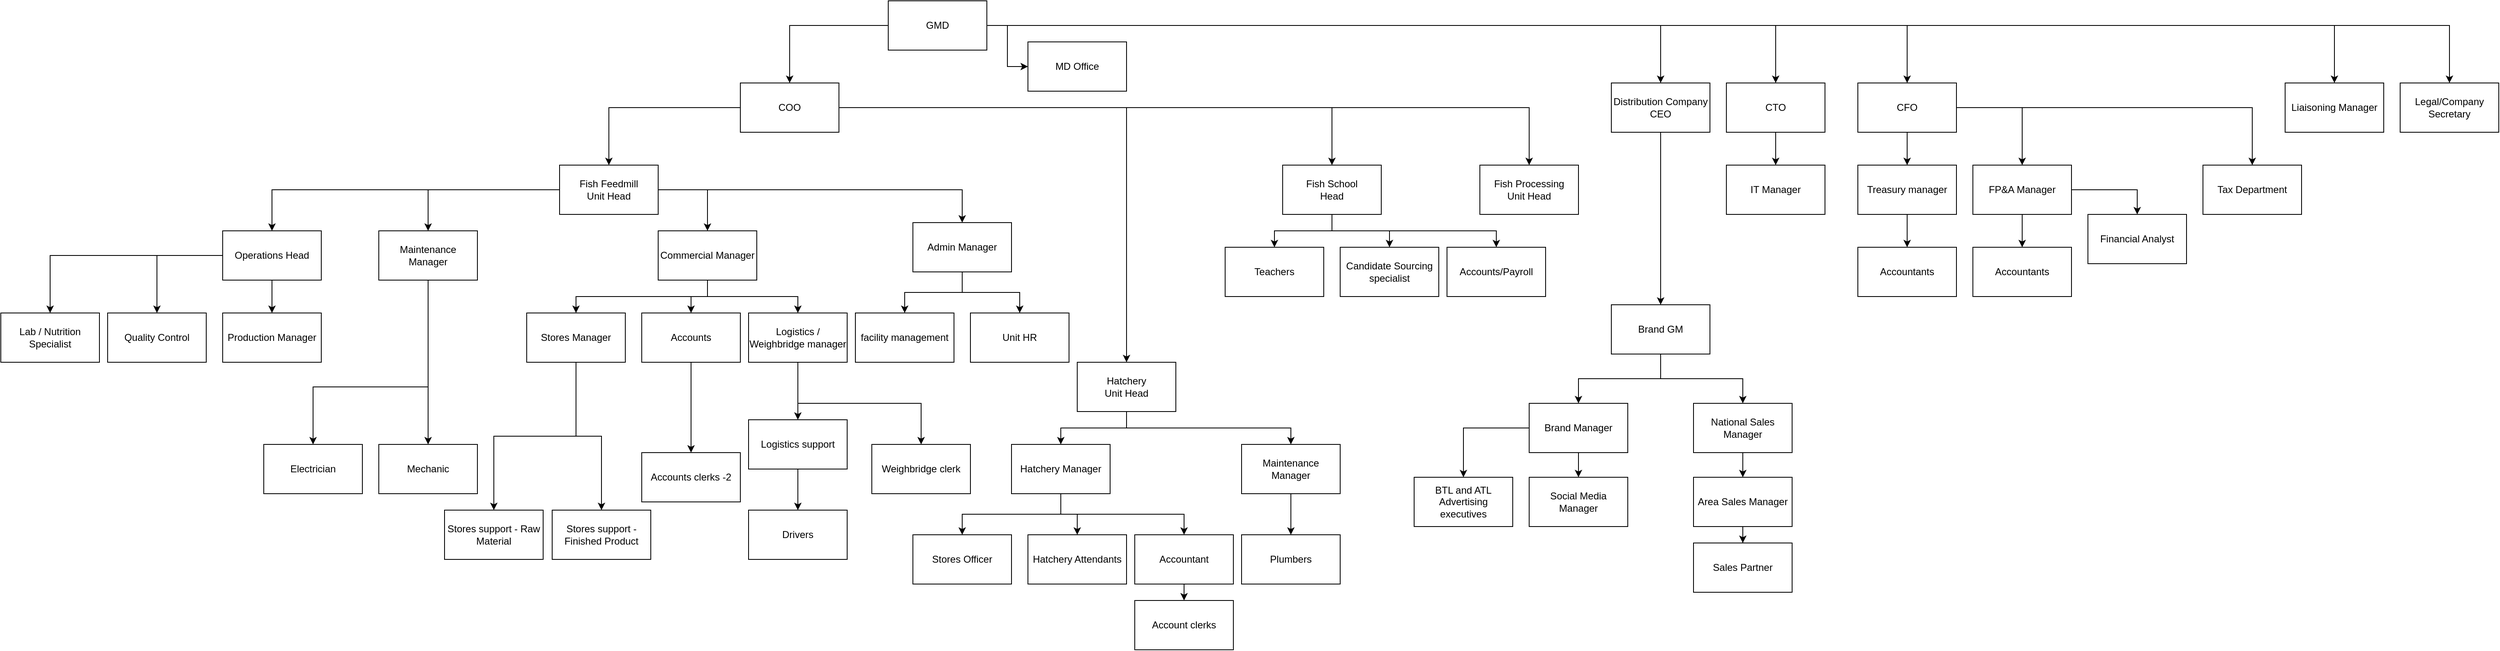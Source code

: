 <mxfile version="14.4.4" type="github">
  <diagram id="Kzd6qc9SWuHuXQYlOQcU" name="Page-1">
    <mxGraphModel dx="1958" dy="482" grid="1" gridSize="10" guides="1" tooltips="1" connect="1" arrows="1" fold="1" page="1" pageScale="1" pageWidth="850" pageHeight="1100" math="0" shadow="0">
      <root>
        <mxCell id="OR51J7Q1JQz4mwMi_YMv-0" />
        <mxCell id="OR51J7Q1JQz4mwMi_YMv-1" parent="OR51J7Q1JQz4mwMi_YMv-0" />
        <mxCell id="HXOrBYoTKEZLP9ldYBDf-1" value="" style="edgeStyle=orthogonalEdgeStyle;rounded=0;orthogonalLoop=1;jettySize=auto;html=1;" parent="OR51J7Q1JQz4mwMi_YMv-1" source="OR51J7Q1JQz4mwMi_YMv-3" target="HXOrBYoTKEZLP9ldYBDf-0" edge="1">
          <mxGeometry relative="1" as="geometry" />
        </mxCell>
        <mxCell id="HXOrBYoTKEZLP9ldYBDf-3" value="" style="edgeStyle=orthogonalEdgeStyle;rounded=0;orthogonalLoop=1;jettySize=auto;html=1;" parent="OR51J7Q1JQz4mwMi_YMv-1" source="OR51J7Q1JQz4mwMi_YMv-3" target="HXOrBYoTKEZLP9ldYBDf-2" edge="1">
          <mxGeometry relative="1" as="geometry" />
        </mxCell>
        <mxCell id="eazAzWpYggoECvpDYvyk-34" style="edgeStyle=orthogonalEdgeStyle;rounded=0;orthogonalLoop=1;jettySize=auto;html=1;exitX=1;exitY=0.5;exitDx=0;exitDy=0;" parent="OR51J7Q1JQz4mwMi_YMv-1" source="OR51J7Q1JQz4mwMi_YMv-3" target="eazAzWpYggoECvpDYvyk-33" edge="1">
          <mxGeometry relative="1" as="geometry" />
        </mxCell>
        <mxCell id="eazAzWpYggoECvpDYvyk-36" style="edgeStyle=orthogonalEdgeStyle;rounded=0;orthogonalLoop=1;jettySize=auto;html=1;exitX=1;exitY=0.5;exitDx=0;exitDy=0;entryX=0.5;entryY=0;entryDx=0;entryDy=0;" parent="OR51J7Q1JQz4mwMi_YMv-1" source="OR51J7Q1JQz4mwMi_YMv-3" target="eazAzWpYggoECvpDYvyk-35" edge="1">
          <mxGeometry relative="1" as="geometry" />
        </mxCell>
        <mxCell id="eazAzWpYggoECvpDYvyk-38" style="edgeStyle=orthogonalEdgeStyle;rounded=0;orthogonalLoop=1;jettySize=auto;html=1;exitX=1;exitY=0.5;exitDx=0;exitDy=0;entryX=0.5;entryY=0;entryDx=0;entryDy=0;" parent="OR51J7Q1JQz4mwMi_YMv-1" source="OR51J7Q1JQz4mwMi_YMv-3" target="eazAzWpYggoECvpDYvyk-37" edge="1">
          <mxGeometry relative="1" as="geometry" />
        </mxCell>
        <mxCell id="LCuynPkq_SxRRPHgawz0-4" style="edgeStyle=orthogonalEdgeStyle;rounded=0;orthogonalLoop=1;jettySize=auto;html=1;exitX=1;exitY=0.5;exitDx=0;exitDy=0;entryX=0.5;entryY=0;entryDx=0;entryDy=0;" parent="OR51J7Q1JQz4mwMi_YMv-1" source="OR51J7Q1JQz4mwMi_YMv-3" target="LCuynPkq_SxRRPHgawz0-1" edge="1">
          <mxGeometry relative="1" as="geometry" />
        </mxCell>
        <mxCell id="LCuynPkq_SxRRPHgawz0-5" style="edgeStyle=orthogonalEdgeStyle;rounded=0;orthogonalLoop=1;jettySize=auto;html=1;exitX=1;exitY=0.5;exitDx=0;exitDy=0;entryX=0.5;entryY=0;entryDx=0;entryDy=0;" parent="OR51J7Q1JQz4mwMi_YMv-1" source="OR51J7Q1JQz4mwMi_YMv-3" target="LCuynPkq_SxRRPHgawz0-2" edge="1">
          <mxGeometry relative="1" as="geometry" />
        </mxCell>
        <mxCell id="OR51J7Q1JQz4mwMi_YMv-3" value="GMD" style="rounded=0;whiteSpace=wrap;html=1;" parent="OR51J7Q1JQz4mwMi_YMv-1" vertex="1">
          <mxGeometry x="560" y="20" width="120" height="60" as="geometry" />
        </mxCell>
        <mxCell id="eazAzWpYggoECvpDYvyk-1" value="" style="edgeStyle=orthogonalEdgeStyle;rounded=0;orthogonalLoop=1;jettySize=auto;html=1;" parent="OR51J7Q1JQz4mwMi_YMv-1" source="HXOrBYoTKEZLP9ldYBDf-0" target="eazAzWpYggoECvpDYvyk-0" edge="1">
          <mxGeometry relative="1" as="geometry" />
        </mxCell>
        <mxCell id="eazAzWpYggoECvpDYvyk-30" value="" style="edgeStyle=orthogonalEdgeStyle;rounded=0;orthogonalLoop=1;jettySize=auto;html=1;" parent="OR51J7Q1JQz4mwMi_YMv-1" source="HXOrBYoTKEZLP9ldYBDf-0" target="eazAzWpYggoECvpDYvyk-29" edge="1">
          <mxGeometry relative="1" as="geometry" />
        </mxCell>
        <mxCell id="eazAzWpYggoECvpDYvyk-32" style="edgeStyle=orthogonalEdgeStyle;rounded=0;orthogonalLoop=1;jettySize=auto;html=1;exitX=1;exitY=0.5;exitDx=0;exitDy=0;" parent="OR51J7Q1JQz4mwMi_YMv-1" source="HXOrBYoTKEZLP9ldYBDf-0" target="eazAzWpYggoECvpDYvyk-31" edge="1">
          <mxGeometry relative="1" as="geometry" />
        </mxCell>
        <mxCell id="LCuynPkq_SxRRPHgawz0-10" style="edgeStyle=orthogonalEdgeStyle;rounded=0;orthogonalLoop=1;jettySize=auto;html=1;exitX=1;exitY=0.5;exitDx=0;exitDy=0;entryX=0.5;entryY=0;entryDx=0;entryDy=0;" parent="OR51J7Q1JQz4mwMi_YMv-1" source="HXOrBYoTKEZLP9ldYBDf-0" target="LCuynPkq_SxRRPHgawz0-8" edge="1">
          <mxGeometry relative="1" as="geometry" />
        </mxCell>
        <mxCell id="HXOrBYoTKEZLP9ldYBDf-0" value="COO" style="rounded=0;whiteSpace=wrap;html=1;" parent="OR51J7Q1JQz4mwMi_YMv-1" vertex="1">
          <mxGeometry x="380" y="120" width="120" height="60" as="geometry" />
        </mxCell>
        <mxCell id="HXOrBYoTKEZLP9ldYBDf-2" value="MD Office" style="rounded=0;whiteSpace=wrap;html=1;" parent="OR51J7Q1JQz4mwMi_YMv-1" vertex="1">
          <mxGeometry x="730" y="70" width="120" height="60" as="geometry" />
        </mxCell>
        <mxCell id="eazAzWpYggoECvpDYvyk-3" value="" style="edgeStyle=orthogonalEdgeStyle;rounded=0;orthogonalLoop=1;jettySize=auto;html=1;" parent="OR51J7Q1JQz4mwMi_YMv-1" source="eazAzWpYggoECvpDYvyk-0" target="eazAzWpYggoECvpDYvyk-2" edge="1">
          <mxGeometry relative="1" as="geometry" />
        </mxCell>
        <mxCell id="eazAzWpYggoECvpDYvyk-10" style="edgeStyle=orthogonalEdgeStyle;rounded=0;orthogonalLoop=1;jettySize=auto;html=1;exitX=1;exitY=0.5;exitDx=0;exitDy=0;entryX=0.5;entryY=0;entryDx=0;entryDy=0;" parent="OR51J7Q1JQz4mwMi_YMv-1" source="eazAzWpYggoECvpDYvyk-0" target="eazAzWpYggoECvpDYvyk-8" edge="1">
          <mxGeometry relative="1" as="geometry" />
        </mxCell>
        <mxCell id="eazAzWpYggoECvpDYvyk-12" style="edgeStyle=orthogonalEdgeStyle;rounded=0;orthogonalLoop=1;jettySize=auto;html=1;exitX=0;exitY=0.5;exitDx=0;exitDy=0;" parent="OR51J7Q1JQz4mwMi_YMv-1" source="eazAzWpYggoECvpDYvyk-0" target="eazAzWpYggoECvpDYvyk-6" edge="1">
          <mxGeometry relative="1" as="geometry" />
        </mxCell>
        <mxCell id="eazAzWpYggoECvpDYvyk-13" style="edgeStyle=orthogonalEdgeStyle;rounded=0;orthogonalLoop=1;jettySize=auto;html=1;exitX=1;exitY=0.5;exitDx=0;exitDy=0;" parent="OR51J7Q1JQz4mwMi_YMv-1" source="eazAzWpYggoECvpDYvyk-0" target="eazAzWpYggoECvpDYvyk-4" edge="1">
          <mxGeometry relative="1" as="geometry" />
        </mxCell>
        <mxCell id="eazAzWpYggoECvpDYvyk-0" value="Fish Feedmill&lt;br&gt;Unit Head" style="rounded=0;whiteSpace=wrap;html=1;" parent="OR51J7Q1JQz4mwMi_YMv-1" vertex="1">
          <mxGeometry x="160" y="220" width="120" height="60" as="geometry" />
        </mxCell>
        <mxCell id="hFyjA-U5rJ2yNpyNRi_4-23" value="" style="edgeStyle=orthogonalEdgeStyle;rounded=0;orthogonalLoop=1;jettySize=auto;html=1;" parent="OR51J7Q1JQz4mwMi_YMv-1" source="eazAzWpYggoECvpDYvyk-2" target="hFyjA-U5rJ2yNpyNRi_4-22" edge="1">
          <mxGeometry relative="1" as="geometry" />
        </mxCell>
        <mxCell id="hFyjA-U5rJ2yNpyNRi_4-25" value="" style="edgeStyle=orthogonalEdgeStyle;rounded=0;orthogonalLoop=1;jettySize=auto;html=1;" parent="OR51J7Q1JQz4mwMi_YMv-1" source="eazAzWpYggoECvpDYvyk-2" target="hFyjA-U5rJ2yNpyNRi_4-24" edge="1">
          <mxGeometry relative="1" as="geometry" />
        </mxCell>
        <mxCell id="hFyjA-U5rJ2yNpyNRi_4-27" style="edgeStyle=orthogonalEdgeStyle;rounded=0;orthogonalLoop=1;jettySize=auto;html=1;exitX=0;exitY=0.5;exitDx=0;exitDy=0;entryX=0.5;entryY=0;entryDx=0;entryDy=0;" parent="OR51J7Q1JQz4mwMi_YMv-1" source="eazAzWpYggoECvpDYvyk-2" target="hFyjA-U5rJ2yNpyNRi_4-26" edge="1">
          <mxGeometry relative="1" as="geometry" />
        </mxCell>
        <mxCell id="eazAzWpYggoECvpDYvyk-2" value="Operations Head" style="whiteSpace=wrap;html=1;rounded=0;" parent="OR51J7Q1JQz4mwMi_YMv-1" vertex="1">
          <mxGeometry x="-250" y="300" width="120" height="60" as="geometry" />
        </mxCell>
        <mxCell id="eazAzWpYggoECvpDYvyk-21" value="" style="edgeStyle=orthogonalEdgeStyle;rounded=0;orthogonalLoop=1;jettySize=auto;html=1;" parent="OR51J7Q1JQz4mwMi_YMv-1" source="eazAzWpYggoECvpDYvyk-4" target="eazAzWpYggoECvpDYvyk-20" edge="1">
          <mxGeometry relative="1" as="geometry" />
        </mxCell>
        <mxCell id="eazAzWpYggoECvpDYvyk-26" style="edgeStyle=orthogonalEdgeStyle;rounded=0;orthogonalLoop=1;jettySize=auto;html=1;exitX=0.5;exitY=1;exitDx=0;exitDy=0;entryX=0.5;entryY=0;entryDx=0;entryDy=0;" parent="OR51J7Q1JQz4mwMi_YMv-1" source="eazAzWpYggoECvpDYvyk-4" target="eazAzWpYggoECvpDYvyk-22" edge="1">
          <mxGeometry relative="1" as="geometry" />
        </mxCell>
        <mxCell id="eazAzWpYggoECvpDYvyk-28" style="edgeStyle=orthogonalEdgeStyle;rounded=0;orthogonalLoop=1;jettySize=auto;html=1;exitX=0.5;exitY=1;exitDx=0;exitDy=0;entryX=0.5;entryY=0;entryDx=0;entryDy=0;" parent="OR51J7Q1JQz4mwMi_YMv-1" source="eazAzWpYggoECvpDYvyk-4" target="eazAzWpYggoECvpDYvyk-27" edge="1">
          <mxGeometry relative="1" as="geometry" />
        </mxCell>
        <mxCell id="eazAzWpYggoECvpDYvyk-4" value="Commercial Manager" style="whiteSpace=wrap;html=1;rounded=0;" parent="OR51J7Q1JQz4mwMi_YMv-1" vertex="1">
          <mxGeometry x="280" y="300" width="120" height="60" as="geometry" />
        </mxCell>
        <mxCell id="hFyjA-U5rJ2yNpyNRi_4-11" value="" style="edgeStyle=orthogonalEdgeStyle;rounded=0;orthogonalLoop=1;jettySize=auto;html=1;" parent="OR51J7Q1JQz4mwMi_YMv-1" source="eazAzWpYggoECvpDYvyk-6" target="hFyjA-U5rJ2yNpyNRi_4-10" edge="1">
          <mxGeometry relative="1" as="geometry" />
        </mxCell>
        <mxCell id="hFyjA-U5rJ2yNpyNRi_4-16" style="edgeStyle=orthogonalEdgeStyle;rounded=0;orthogonalLoop=1;jettySize=auto;html=1;exitX=0.5;exitY=1;exitDx=0;exitDy=0;entryX=0.5;entryY=0;entryDx=0;entryDy=0;" parent="OR51J7Q1JQz4mwMi_YMv-1" source="eazAzWpYggoECvpDYvyk-6" target="hFyjA-U5rJ2yNpyNRi_4-13" edge="1">
          <mxGeometry relative="1" as="geometry">
            <Array as="points">
              <mxPoint y="490" />
              <mxPoint x="-140" y="490" />
            </Array>
          </mxGeometry>
        </mxCell>
        <mxCell id="eazAzWpYggoECvpDYvyk-6" value="Maintenance Manager" style="whiteSpace=wrap;html=1;rounded=0;" parent="OR51J7Q1JQz4mwMi_YMv-1" vertex="1">
          <mxGeometry x="-60" y="300" width="120" height="60" as="geometry" />
        </mxCell>
        <mxCell id="eazAzWpYggoECvpDYvyk-15" value="" style="edgeStyle=orthogonalEdgeStyle;rounded=0;orthogonalLoop=1;jettySize=auto;html=1;" parent="OR51J7Q1JQz4mwMi_YMv-1" source="eazAzWpYggoECvpDYvyk-8" target="eazAzWpYggoECvpDYvyk-14" edge="1">
          <mxGeometry relative="1" as="geometry" />
        </mxCell>
        <mxCell id="eazAzWpYggoECvpDYvyk-16" style="edgeStyle=orthogonalEdgeStyle;rounded=0;orthogonalLoop=1;jettySize=auto;html=1;exitX=0.5;exitY=1;exitDx=0;exitDy=0;entryX=0.5;entryY=0;entryDx=0;entryDy=0;" parent="OR51J7Q1JQz4mwMi_YMv-1" source="eazAzWpYggoECvpDYvyk-8" target="eazAzWpYggoECvpDYvyk-17" edge="1">
          <mxGeometry relative="1" as="geometry">
            <mxPoint x="580" y="400" as="targetPoint" />
          </mxGeometry>
        </mxCell>
        <mxCell id="eazAzWpYggoECvpDYvyk-8" value="Admin Manager" style="whiteSpace=wrap;html=1;rounded=0;" parent="OR51J7Q1JQz4mwMi_YMv-1" vertex="1">
          <mxGeometry x="590" y="290" width="120" height="60" as="geometry" />
        </mxCell>
        <mxCell id="eazAzWpYggoECvpDYvyk-14" value="facility management" style="whiteSpace=wrap;html=1;rounded=0;" parent="OR51J7Q1JQz4mwMi_YMv-1" vertex="1">
          <mxGeometry x="520" y="400" width="120" height="60" as="geometry" />
        </mxCell>
        <mxCell id="eazAzWpYggoECvpDYvyk-17" value="Unit HR" style="whiteSpace=wrap;html=1;rounded=0;" parent="OR51J7Q1JQz4mwMi_YMv-1" vertex="1">
          <mxGeometry x="660" y="400" width="120" height="60" as="geometry" />
        </mxCell>
        <mxCell id="hFyjA-U5rJ2yNpyNRi_4-7" value="" style="edgeStyle=orthogonalEdgeStyle;rounded=0;orthogonalLoop=1;jettySize=auto;html=1;" parent="OR51J7Q1JQz4mwMi_YMv-1" source="eazAzWpYggoECvpDYvyk-20" target="hFyjA-U5rJ2yNpyNRi_4-6" edge="1">
          <mxGeometry relative="1" as="geometry" />
        </mxCell>
        <mxCell id="eazAzWpYggoECvpDYvyk-20" value="Accounts" style="whiteSpace=wrap;html=1;rounded=0;" parent="OR51J7Q1JQz4mwMi_YMv-1" vertex="1">
          <mxGeometry x="260" y="400" width="120" height="60" as="geometry" />
        </mxCell>
        <mxCell id="hFyjA-U5rJ2yNpyNRi_4-1" value="" style="edgeStyle=orthogonalEdgeStyle;rounded=0;orthogonalLoop=1;jettySize=auto;html=1;" parent="OR51J7Q1JQz4mwMi_YMv-1" source="eazAzWpYggoECvpDYvyk-22" target="hFyjA-U5rJ2yNpyNRi_4-0" edge="1">
          <mxGeometry relative="1" as="geometry" />
        </mxCell>
        <mxCell id="hFyjA-U5rJ2yNpyNRi_4-28" style="edgeStyle=orthogonalEdgeStyle;rounded=0;orthogonalLoop=1;jettySize=auto;html=1;exitX=0.5;exitY=1;exitDx=0;exitDy=0;entryX=0.5;entryY=0;entryDx=0;entryDy=0;" parent="OR51J7Q1JQz4mwMi_YMv-1" source="eazAzWpYggoECvpDYvyk-22" target="hFyjA-U5rJ2yNpyNRi_4-2" edge="1">
          <mxGeometry relative="1" as="geometry" />
        </mxCell>
        <mxCell id="eazAzWpYggoECvpDYvyk-22" value="Logistics / Weighbridge manager" style="rounded=0;whiteSpace=wrap;html=1;" parent="OR51J7Q1JQz4mwMi_YMv-1" vertex="1">
          <mxGeometry x="390" y="400" width="120" height="60" as="geometry" />
        </mxCell>
        <mxCell id="hFyjA-U5rJ2yNpyNRi_4-19" style="edgeStyle=orthogonalEdgeStyle;rounded=0;orthogonalLoop=1;jettySize=auto;html=1;exitX=0.5;exitY=1;exitDx=0;exitDy=0;" parent="OR51J7Q1JQz4mwMi_YMv-1" source="eazAzWpYggoECvpDYvyk-27" target="hFyjA-U5rJ2yNpyNRi_4-17" edge="1">
          <mxGeometry relative="1" as="geometry" />
        </mxCell>
        <mxCell id="hFyjA-U5rJ2yNpyNRi_4-21" style="edgeStyle=orthogonalEdgeStyle;rounded=0;orthogonalLoop=1;jettySize=auto;html=1;exitX=0.5;exitY=1;exitDx=0;exitDy=0;" parent="OR51J7Q1JQz4mwMi_YMv-1" source="eazAzWpYggoECvpDYvyk-27" target="hFyjA-U5rJ2yNpyNRi_4-8" edge="1">
          <mxGeometry relative="1" as="geometry" />
        </mxCell>
        <mxCell id="eazAzWpYggoECvpDYvyk-27" value="Stores Manager" style="rounded=0;whiteSpace=wrap;html=1;" parent="OR51J7Q1JQz4mwMi_YMv-1" vertex="1">
          <mxGeometry x="120" y="400" width="120" height="60" as="geometry" />
        </mxCell>
        <mxCell id="hFyjA-U5rJ2yNpyNRi_4-43" style="edgeStyle=orthogonalEdgeStyle;rounded=0;orthogonalLoop=1;jettySize=auto;html=1;exitX=0.5;exitY=1;exitDx=0;exitDy=0;" parent="OR51J7Q1JQz4mwMi_YMv-1" source="eazAzWpYggoECvpDYvyk-29" target="hFyjA-U5rJ2yNpyNRi_4-40" edge="1">
          <mxGeometry relative="1" as="geometry" />
        </mxCell>
        <mxCell id="hFyjA-U5rJ2yNpyNRi_4-44" style="edgeStyle=orthogonalEdgeStyle;rounded=0;orthogonalLoop=1;jettySize=auto;html=1;exitX=0.5;exitY=1;exitDx=0;exitDy=0;entryX=0.5;entryY=0;entryDx=0;entryDy=0;" parent="OR51J7Q1JQz4mwMi_YMv-1" source="eazAzWpYggoECvpDYvyk-29" target="hFyjA-U5rJ2yNpyNRi_4-33" edge="1">
          <mxGeometry relative="1" as="geometry" />
        </mxCell>
        <mxCell id="eazAzWpYggoECvpDYvyk-29" value="Hatchery&lt;br&gt;Unit Head" style="whiteSpace=wrap;html=1;rounded=0;" parent="OR51J7Q1JQz4mwMi_YMv-1" vertex="1">
          <mxGeometry x="790" y="460" width="120" height="60" as="geometry" />
        </mxCell>
        <mxCell id="eazAzWpYggoECvpDYvyk-54" value="" style="edgeStyle=orthogonalEdgeStyle;rounded=0;orthogonalLoop=1;jettySize=auto;html=1;" parent="OR51J7Q1JQz4mwMi_YMv-1" source="eazAzWpYggoECvpDYvyk-31" target="eazAzWpYggoECvpDYvyk-53" edge="1">
          <mxGeometry relative="1" as="geometry" />
        </mxCell>
        <mxCell id="eazAzWpYggoECvpDYvyk-57" style="edgeStyle=orthogonalEdgeStyle;rounded=0;orthogonalLoop=1;jettySize=auto;html=1;exitX=0.5;exitY=1;exitDx=0;exitDy=0;entryX=0.5;entryY=0;entryDx=0;entryDy=0;" parent="OR51J7Q1JQz4mwMi_YMv-1" source="eazAzWpYggoECvpDYvyk-31" target="eazAzWpYggoECvpDYvyk-56" edge="1">
          <mxGeometry relative="1" as="geometry" />
        </mxCell>
        <mxCell id="eazAzWpYggoECvpDYvyk-61" style="edgeStyle=orthogonalEdgeStyle;rounded=0;orthogonalLoop=1;jettySize=auto;html=1;exitX=0.5;exitY=1;exitDx=0;exitDy=0;" parent="OR51J7Q1JQz4mwMi_YMv-1" source="eazAzWpYggoECvpDYvyk-31" target="eazAzWpYggoECvpDYvyk-60" edge="1">
          <mxGeometry relative="1" as="geometry" />
        </mxCell>
        <mxCell id="eazAzWpYggoECvpDYvyk-31" value="Fish School&lt;br&gt;Head" style="rounded=0;whiteSpace=wrap;html=1;" parent="OR51J7Q1JQz4mwMi_YMv-1" vertex="1">
          <mxGeometry x="1040" y="220" width="120" height="60" as="geometry" />
        </mxCell>
        <mxCell id="VSwGebvS-G-iInHir7fG-1" value="" style="edgeStyle=orthogonalEdgeStyle;rounded=0;orthogonalLoop=1;jettySize=auto;html=1;" edge="1" parent="OR51J7Q1JQz4mwMi_YMv-1" source="eazAzWpYggoECvpDYvyk-33" target="VSwGebvS-G-iInHir7fG-0">
          <mxGeometry relative="1" as="geometry" />
        </mxCell>
        <mxCell id="eazAzWpYggoECvpDYvyk-33" value="Distribution Company&lt;br&gt;CEO" style="rounded=0;whiteSpace=wrap;html=1;" parent="OR51J7Q1JQz4mwMi_YMv-1" vertex="1">
          <mxGeometry x="1440" y="120" width="120" height="60" as="geometry" />
        </mxCell>
        <mxCell id="eazAzWpYggoECvpDYvyk-50" style="edgeStyle=orthogonalEdgeStyle;rounded=0;orthogonalLoop=1;jettySize=auto;html=1;exitX=0.5;exitY=1;exitDx=0;exitDy=0;entryX=0.5;entryY=0;entryDx=0;entryDy=0;" parent="OR51J7Q1JQz4mwMi_YMv-1" source="eazAzWpYggoECvpDYvyk-35" target="eazAzWpYggoECvpDYvyk-49" edge="1">
          <mxGeometry relative="1" as="geometry" />
        </mxCell>
        <mxCell id="eazAzWpYggoECvpDYvyk-35" value="CTO" style="rounded=0;whiteSpace=wrap;html=1;" parent="OR51J7Q1JQz4mwMi_YMv-1" vertex="1">
          <mxGeometry x="1580" y="120" width="120" height="60" as="geometry" />
        </mxCell>
        <mxCell id="eazAzWpYggoECvpDYvyk-40" value="" style="edgeStyle=orthogonalEdgeStyle;rounded=0;orthogonalLoop=1;jettySize=auto;html=1;" parent="OR51J7Q1JQz4mwMi_YMv-1" source="eazAzWpYggoECvpDYvyk-37" target="eazAzWpYggoECvpDYvyk-39" edge="1">
          <mxGeometry relative="1" as="geometry" />
        </mxCell>
        <mxCell id="eazAzWpYggoECvpDYvyk-42" value="" style="edgeStyle=orthogonalEdgeStyle;rounded=0;orthogonalLoop=1;jettySize=auto;html=1;" parent="OR51J7Q1JQz4mwMi_YMv-1" source="eazAzWpYggoECvpDYvyk-37" target="eazAzWpYggoECvpDYvyk-41" edge="1">
          <mxGeometry relative="1" as="geometry" />
        </mxCell>
        <mxCell id="eazAzWpYggoECvpDYvyk-51" style="edgeStyle=orthogonalEdgeStyle;rounded=0;orthogonalLoop=1;jettySize=auto;html=1;exitX=1;exitY=0.5;exitDx=0;exitDy=0;entryX=0.5;entryY=0;entryDx=0;entryDy=0;" parent="OR51J7Q1JQz4mwMi_YMv-1" source="eazAzWpYggoECvpDYvyk-37" target="eazAzWpYggoECvpDYvyk-52" edge="1">
          <mxGeometry relative="1" as="geometry">
            <mxPoint x="2170" y="210" as="targetPoint" />
          </mxGeometry>
        </mxCell>
        <mxCell id="eazAzWpYggoECvpDYvyk-37" value="CFO" style="rounded=0;whiteSpace=wrap;html=1;" parent="OR51J7Q1JQz4mwMi_YMv-1" vertex="1">
          <mxGeometry x="1740" y="120" width="120" height="60" as="geometry" />
        </mxCell>
        <mxCell id="LCuynPkq_SxRRPHgawz0-7" value="" style="edgeStyle=orthogonalEdgeStyle;rounded=0;orthogonalLoop=1;jettySize=auto;html=1;" parent="OR51J7Q1JQz4mwMi_YMv-1" source="eazAzWpYggoECvpDYvyk-39" target="LCuynPkq_SxRRPHgawz0-6" edge="1">
          <mxGeometry relative="1" as="geometry" />
        </mxCell>
        <mxCell id="eazAzWpYggoECvpDYvyk-39" value="Treasury manager" style="whiteSpace=wrap;html=1;rounded=0;" parent="OR51J7Q1JQz4mwMi_YMv-1" vertex="1">
          <mxGeometry x="1740" y="220" width="120" height="60" as="geometry" />
        </mxCell>
        <mxCell id="eazAzWpYggoECvpDYvyk-47" value="" style="edgeStyle=orthogonalEdgeStyle;rounded=0;orthogonalLoop=1;jettySize=auto;html=1;" parent="OR51J7Q1JQz4mwMi_YMv-1" source="eazAzWpYggoECvpDYvyk-41" target="eazAzWpYggoECvpDYvyk-46" edge="1">
          <mxGeometry relative="1" as="geometry" />
        </mxCell>
        <mxCell id="eazAzWpYggoECvpDYvyk-48" style="edgeStyle=orthogonalEdgeStyle;rounded=0;orthogonalLoop=1;jettySize=auto;html=1;exitX=1;exitY=0.5;exitDx=0;exitDy=0;entryX=0.5;entryY=0;entryDx=0;entryDy=0;" parent="OR51J7Q1JQz4mwMi_YMv-1" source="eazAzWpYggoECvpDYvyk-41" target="eazAzWpYggoECvpDYvyk-44" edge="1">
          <mxGeometry relative="1" as="geometry" />
        </mxCell>
        <mxCell id="eazAzWpYggoECvpDYvyk-41" value="FP&amp;amp;A Manager" style="whiteSpace=wrap;html=1;rounded=0;" parent="OR51J7Q1JQz4mwMi_YMv-1" vertex="1">
          <mxGeometry x="1880" y="220" width="120" height="60" as="geometry" />
        </mxCell>
        <mxCell id="eazAzWpYggoECvpDYvyk-44" value="Financial Analyst" style="rounded=0;whiteSpace=wrap;html=1;" parent="OR51J7Q1JQz4mwMi_YMv-1" vertex="1">
          <mxGeometry x="2020" y="280" width="120" height="60" as="geometry" />
        </mxCell>
        <mxCell id="eazAzWpYggoECvpDYvyk-46" value="Accountants" style="whiteSpace=wrap;html=1;rounded=0;" parent="OR51J7Q1JQz4mwMi_YMv-1" vertex="1">
          <mxGeometry x="1880" y="320" width="120" height="60" as="geometry" />
        </mxCell>
        <mxCell id="eazAzWpYggoECvpDYvyk-49" value="IT Manager" style="rounded=0;whiteSpace=wrap;html=1;" parent="OR51J7Q1JQz4mwMi_YMv-1" vertex="1">
          <mxGeometry x="1580" y="220" width="120" height="60" as="geometry" />
        </mxCell>
        <mxCell id="eazAzWpYggoECvpDYvyk-52" value="Tax Department" style="rounded=0;whiteSpace=wrap;html=1;" parent="OR51J7Q1JQz4mwMi_YMv-1" vertex="1">
          <mxGeometry x="2160" y="220" width="120" height="60" as="geometry" />
        </mxCell>
        <mxCell id="eazAzWpYggoECvpDYvyk-53" value="Teachers" style="rounded=0;whiteSpace=wrap;html=1;" parent="OR51J7Q1JQz4mwMi_YMv-1" vertex="1">
          <mxGeometry x="970" y="320" width="120" height="60" as="geometry" />
        </mxCell>
        <mxCell id="eazAzWpYggoECvpDYvyk-56" value="Candidate Sourcing specialist" style="rounded=0;whiteSpace=wrap;html=1;" parent="OR51J7Q1JQz4mwMi_YMv-1" vertex="1">
          <mxGeometry x="1110" y="320" width="120" height="60" as="geometry" />
        </mxCell>
        <mxCell id="eazAzWpYggoECvpDYvyk-60" value="Accounts/Payroll" style="rounded=0;whiteSpace=wrap;html=1;" parent="OR51J7Q1JQz4mwMi_YMv-1" vertex="1">
          <mxGeometry x="1240" y="320" width="120" height="60" as="geometry" />
        </mxCell>
        <mxCell id="LCuynPkq_SxRRPHgawz0-1" value="Liaisoning Manager" style="rounded=0;whiteSpace=wrap;html=1;" parent="OR51J7Q1JQz4mwMi_YMv-1" vertex="1">
          <mxGeometry x="2260" y="120" width="120" height="60" as="geometry" />
        </mxCell>
        <mxCell id="LCuynPkq_SxRRPHgawz0-2" value="Legal/Company Secretary" style="rounded=0;whiteSpace=wrap;html=1;" parent="OR51J7Q1JQz4mwMi_YMv-1" vertex="1">
          <mxGeometry x="2400" y="120" width="120" height="60" as="geometry" />
        </mxCell>
        <mxCell id="LCuynPkq_SxRRPHgawz0-6" value="Accountants" style="whiteSpace=wrap;html=1;rounded=0;" parent="OR51J7Q1JQz4mwMi_YMv-1" vertex="1">
          <mxGeometry x="1740" y="320" width="120" height="60" as="geometry" />
        </mxCell>
        <mxCell id="LCuynPkq_SxRRPHgawz0-8" value="Fish Processing&lt;br&gt;Unit Head" style="whiteSpace=wrap;html=1;rounded=0;" parent="OR51J7Q1JQz4mwMi_YMv-1" vertex="1">
          <mxGeometry x="1280" y="220" width="120" height="60" as="geometry" />
        </mxCell>
        <mxCell id="hFyjA-U5rJ2yNpyNRi_4-5" value="" style="edgeStyle=orthogonalEdgeStyle;rounded=0;orthogonalLoop=1;jettySize=auto;html=1;" parent="OR51J7Q1JQz4mwMi_YMv-1" source="hFyjA-U5rJ2yNpyNRi_4-0" target="hFyjA-U5rJ2yNpyNRi_4-4" edge="1">
          <mxGeometry relative="1" as="geometry" />
        </mxCell>
        <mxCell id="hFyjA-U5rJ2yNpyNRi_4-0" value="Logistics support" style="rounded=0;whiteSpace=wrap;html=1;" parent="OR51J7Q1JQz4mwMi_YMv-1" vertex="1">
          <mxGeometry x="390" y="530" width="120" height="60" as="geometry" />
        </mxCell>
        <mxCell id="hFyjA-U5rJ2yNpyNRi_4-2" value="Weighbridge clerk" style="rounded=0;whiteSpace=wrap;html=1;" parent="OR51J7Q1JQz4mwMi_YMv-1" vertex="1">
          <mxGeometry x="540" y="560" width="120" height="60" as="geometry" />
        </mxCell>
        <mxCell id="hFyjA-U5rJ2yNpyNRi_4-4" value="Drivers" style="rounded=0;whiteSpace=wrap;html=1;" parent="OR51J7Q1JQz4mwMi_YMv-1" vertex="1">
          <mxGeometry x="390" y="640" width="120" height="60" as="geometry" />
        </mxCell>
        <mxCell id="hFyjA-U5rJ2yNpyNRi_4-6" value="Accounts clerks -2" style="whiteSpace=wrap;html=1;rounded=0;" parent="OR51J7Q1JQz4mwMi_YMv-1" vertex="1">
          <mxGeometry x="260" y="570" width="120" height="60" as="geometry" />
        </mxCell>
        <mxCell id="hFyjA-U5rJ2yNpyNRi_4-8" value="Stores support - Raw Material" style="rounded=0;whiteSpace=wrap;html=1;" parent="OR51J7Q1JQz4mwMi_YMv-1" vertex="1">
          <mxGeometry x="20" y="640" width="120" height="60" as="geometry" />
        </mxCell>
        <mxCell id="hFyjA-U5rJ2yNpyNRi_4-13" value="Electrician" style="rounded=0;whiteSpace=wrap;html=1;" parent="OR51J7Q1JQz4mwMi_YMv-1" vertex="1">
          <mxGeometry x="-200" y="560" width="120" height="60" as="geometry" />
        </mxCell>
        <mxCell id="hFyjA-U5rJ2yNpyNRi_4-10" value="Mechanic" style="whiteSpace=wrap;html=1;rounded=0;" parent="OR51J7Q1JQz4mwMi_YMv-1" vertex="1">
          <mxGeometry x="-60" y="560" width="120" height="60" as="geometry" />
        </mxCell>
        <mxCell id="hFyjA-U5rJ2yNpyNRi_4-17" value="Stores support - Finished Product&lt;br&gt;" style="rounded=0;whiteSpace=wrap;html=1;" parent="OR51J7Q1JQz4mwMi_YMv-1" vertex="1">
          <mxGeometry x="151" y="640" width="120" height="60" as="geometry" />
        </mxCell>
        <mxCell id="hFyjA-U5rJ2yNpyNRi_4-22" value="Quality Control" style="whiteSpace=wrap;html=1;rounded=0;" parent="OR51J7Q1JQz4mwMi_YMv-1" vertex="1">
          <mxGeometry x="-390" y="400" width="120" height="60" as="geometry" />
        </mxCell>
        <mxCell id="hFyjA-U5rJ2yNpyNRi_4-24" value="Production Manager" style="whiteSpace=wrap;html=1;rounded=0;" parent="OR51J7Q1JQz4mwMi_YMv-1" vertex="1">
          <mxGeometry x="-250" y="400" width="120" height="60" as="geometry" />
        </mxCell>
        <mxCell id="hFyjA-U5rJ2yNpyNRi_4-26" value="Lab / Nutrition Specialist" style="rounded=0;whiteSpace=wrap;html=1;" parent="OR51J7Q1JQz4mwMi_YMv-1" vertex="1">
          <mxGeometry x="-520" y="400" width="120" height="60" as="geometry" />
        </mxCell>
        <mxCell id="hFyjA-U5rJ2yNpyNRi_4-35" value="" style="edgeStyle=orthogonalEdgeStyle;rounded=0;orthogonalLoop=1;jettySize=auto;html=1;" parent="OR51J7Q1JQz4mwMi_YMv-1" source="hFyjA-U5rJ2yNpyNRi_4-33" target="hFyjA-U5rJ2yNpyNRi_4-34" edge="1">
          <mxGeometry relative="1" as="geometry" />
        </mxCell>
        <mxCell id="hFyjA-U5rJ2yNpyNRi_4-38" style="edgeStyle=orthogonalEdgeStyle;rounded=0;orthogonalLoop=1;jettySize=auto;html=1;exitX=0.5;exitY=1;exitDx=0;exitDy=0;entryX=0.5;entryY=0;entryDx=0;entryDy=0;" parent="OR51J7Q1JQz4mwMi_YMv-1" source="hFyjA-U5rJ2yNpyNRi_4-33" target="hFyjA-U5rJ2yNpyNRi_4-36" edge="1">
          <mxGeometry relative="1" as="geometry" />
        </mxCell>
        <mxCell id="hFyjA-U5rJ2yNpyNRi_4-39" style="edgeStyle=orthogonalEdgeStyle;rounded=0;orthogonalLoop=1;jettySize=auto;html=1;exitX=0.5;exitY=1;exitDx=0;exitDy=0;entryX=0.5;entryY=0;entryDx=0;entryDy=0;" parent="OR51J7Q1JQz4mwMi_YMv-1" source="hFyjA-U5rJ2yNpyNRi_4-33" target="hFyjA-U5rJ2yNpyNRi_4-37" edge="1">
          <mxGeometry relative="1" as="geometry" />
        </mxCell>
        <mxCell id="hFyjA-U5rJ2yNpyNRi_4-33" value="Hatchery Manager" style="rounded=0;whiteSpace=wrap;html=1;" parent="OR51J7Q1JQz4mwMi_YMv-1" vertex="1">
          <mxGeometry x="710" y="560" width="120" height="60" as="geometry" />
        </mxCell>
        <mxCell id="hFyjA-U5rJ2yNpyNRi_4-34" value="Stores Officer" style="rounded=0;whiteSpace=wrap;html=1;" parent="OR51J7Q1JQz4mwMi_YMv-1" vertex="1">
          <mxGeometry x="590" y="670" width="120" height="60" as="geometry" />
        </mxCell>
        <mxCell id="hFyjA-U5rJ2yNpyNRi_4-36" value="Hatchery Attendants" style="rounded=0;whiteSpace=wrap;html=1;" parent="OR51J7Q1JQz4mwMi_YMv-1" vertex="1">
          <mxGeometry x="730" y="670" width="120" height="60" as="geometry" />
        </mxCell>
        <mxCell id="hFyjA-U5rJ2yNpyNRi_4-46" style="edgeStyle=orthogonalEdgeStyle;rounded=0;orthogonalLoop=1;jettySize=auto;html=1;exitX=0.5;exitY=1;exitDx=0;exitDy=0;entryX=0.5;entryY=0;entryDx=0;entryDy=0;" parent="OR51J7Q1JQz4mwMi_YMv-1" source="hFyjA-U5rJ2yNpyNRi_4-37" target="hFyjA-U5rJ2yNpyNRi_4-45" edge="1">
          <mxGeometry relative="1" as="geometry" />
        </mxCell>
        <mxCell id="hFyjA-U5rJ2yNpyNRi_4-37" value="Accountant" style="rounded=0;whiteSpace=wrap;html=1;" parent="OR51J7Q1JQz4mwMi_YMv-1" vertex="1">
          <mxGeometry x="860" y="670" width="120" height="60" as="geometry" />
        </mxCell>
        <mxCell id="hFyjA-U5rJ2yNpyNRi_4-42" value="" style="edgeStyle=orthogonalEdgeStyle;rounded=0;orthogonalLoop=1;jettySize=auto;html=1;" parent="OR51J7Q1JQz4mwMi_YMv-1" source="hFyjA-U5rJ2yNpyNRi_4-40" target="hFyjA-U5rJ2yNpyNRi_4-41" edge="1">
          <mxGeometry relative="1" as="geometry" />
        </mxCell>
        <mxCell id="hFyjA-U5rJ2yNpyNRi_4-40" value="Maintenance Manager" style="rounded=0;whiteSpace=wrap;html=1;" parent="OR51J7Q1JQz4mwMi_YMv-1" vertex="1">
          <mxGeometry x="990" y="560" width="120" height="60" as="geometry" />
        </mxCell>
        <mxCell id="hFyjA-U5rJ2yNpyNRi_4-41" value="Plumbers" style="rounded=0;whiteSpace=wrap;html=1;" parent="OR51J7Q1JQz4mwMi_YMv-1" vertex="1">
          <mxGeometry x="990" y="670" width="120" height="60" as="geometry" />
        </mxCell>
        <mxCell id="hFyjA-U5rJ2yNpyNRi_4-45" value="Account clerks" style="rounded=0;whiteSpace=wrap;html=1;" parent="OR51J7Q1JQz4mwMi_YMv-1" vertex="1">
          <mxGeometry x="860" y="750" width="120" height="60" as="geometry" />
        </mxCell>
        <mxCell id="VSwGebvS-G-iInHir7fG-3" value="" style="edgeStyle=orthogonalEdgeStyle;rounded=0;orthogonalLoop=1;jettySize=auto;html=1;" edge="1" parent="OR51J7Q1JQz4mwMi_YMv-1" source="VSwGebvS-G-iInHir7fG-0" target="VSwGebvS-G-iInHir7fG-2">
          <mxGeometry relative="1" as="geometry" />
        </mxCell>
        <mxCell id="VSwGebvS-G-iInHir7fG-5" style="edgeStyle=orthogonalEdgeStyle;rounded=0;orthogonalLoop=1;jettySize=auto;html=1;exitX=0.5;exitY=1;exitDx=0;exitDy=0;entryX=0.5;entryY=0;entryDx=0;entryDy=0;" edge="1" parent="OR51J7Q1JQz4mwMi_YMv-1" source="VSwGebvS-G-iInHir7fG-0" target="VSwGebvS-G-iInHir7fG-4">
          <mxGeometry relative="1" as="geometry" />
        </mxCell>
        <mxCell id="VSwGebvS-G-iInHir7fG-0" value="Brand GM" style="whiteSpace=wrap;html=1;rounded=0;" vertex="1" parent="OR51J7Q1JQz4mwMi_YMv-1">
          <mxGeometry x="1440" y="390" width="120" height="60" as="geometry" />
        </mxCell>
        <mxCell id="VSwGebvS-G-iInHir7fG-11" value="" style="edgeStyle=orthogonalEdgeStyle;rounded=0;orthogonalLoop=1;jettySize=auto;html=1;" edge="1" parent="OR51J7Q1JQz4mwMi_YMv-1" source="VSwGebvS-G-iInHir7fG-2" target="VSwGebvS-G-iInHir7fG-10">
          <mxGeometry relative="1" as="geometry" />
        </mxCell>
        <mxCell id="VSwGebvS-G-iInHir7fG-13" style="edgeStyle=orthogonalEdgeStyle;rounded=0;orthogonalLoop=1;jettySize=auto;html=1;exitX=0;exitY=0.5;exitDx=0;exitDy=0;entryX=0.5;entryY=0;entryDx=0;entryDy=0;" edge="1" parent="OR51J7Q1JQz4mwMi_YMv-1" source="VSwGebvS-G-iInHir7fG-2" target="VSwGebvS-G-iInHir7fG-12">
          <mxGeometry relative="1" as="geometry" />
        </mxCell>
        <mxCell id="VSwGebvS-G-iInHir7fG-2" value="Brand Manager" style="whiteSpace=wrap;html=1;rounded=0;" vertex="1" parent="OR51J7Q1JQz4mwMi_YMv-1">
          <mxGeometry x="1340" y="510" width="120" height="60" as="geometry" />
        </mxCell>
        <mxCell id="VSwGebvS-G-iInHir7fG-7" value="" style="edgeStyle=orthogonalEdgeStyle;rounded=0;orthogonalLoop=1;jettySize=auto;html=1;" edge="1" parent="OR51J7Q1JQz4mwMi_YMv-1" source="VSwGebvS-G-iInHir7fG-4" target="VSwGebvS-G-iInHir7fG-6">
          <mxGeometry relative="1" as="geometry" />
        </mxCell>
        <mxCell id="VSwGebvS-G-iInHir7fG-4" value="National Sales Manager" style="rounded=0;whiteSpace=wrap;html=1;" vertex="1" parent="OR51J7Q1JQz4mwMi_YMv-1">
          <mxGeometry x="1540" y="510" width="120" height="60" as="geometry" />
        </mxCell>
        <mxCell id="VSwGebvS-G-iInHir7fG-9" value="" style="edgeStyle=orthogonalEdgeStyle;rounded=0;orthogonalLoop=1;jettySize=auto;html=1;" edge="1" parent="OR51J7Q1JQz4mwMi_YMv-1" source="VSwGebvS-G-iInHir7fG-6" target="VSwGebvS-G-iInHir7fG-8">
          <mxGeometry relative="1" as="geometry" />
        </mxCell>
        <mxCell id="VSwGebvS-G-iInHir7fG-6" value="Area Sales Manager" style="whiteSpace=wrap;html=1;rounded=0;" vertex="1" parent="OR51J7Q1JQz4mwMi_YMv-1">
          <mxGeometry x="1540" y="600" width="120" height="60" as="geometry" />
        </mxCell>
        <mxCell id="VSwGebvS-G-iInHir7fG-8" value="Sales Partner" style="whiteSpace=wrap;html=1;rounded=0;" vertex="1" parent="OR51J7Q1JQz4mwMi_YMv-1">
          <mxGeometry x="1540" y="680" width="120" height="60" as="geometry" />
        </mxCell>
        <mxCell id="VSwGebvS-G-iInHir7fG-10" value="Social Media Manager" style="whiteSpace=wrap;html=1;rounded=0;" vertex="1" parent="OR51J7Q1JQz4mwMi_YMv-1">
          <mxGeometry x="1340" y="600" width="120" height="60" as="geometry" />
        </mxCell>
        <mxCell id="VSwGebvS-G-iInHir7fG-12" value="BTL and ATL Advertising executives" style="rounded=0;whiteSpace=wrap;html=1;" vertex="1" parent="OR51J7Q1JQz4mwMi_YMv-1">
          <mxGeometry x="1200" y="600" width="120" height="60" as="geometry" />
        </mxCell>
      </root>
    </mxGraphModel>
  </diagram>
</mxfile>
